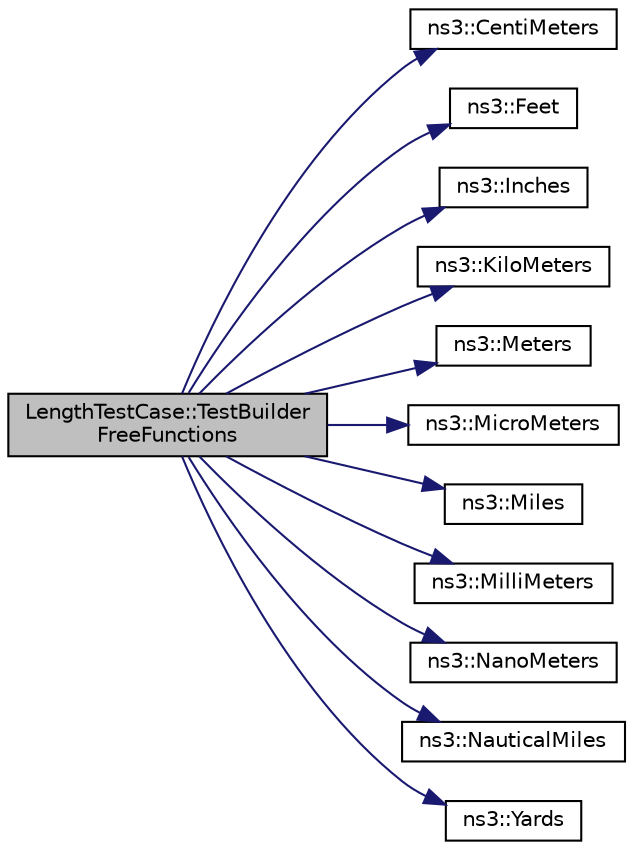 digraph "LengthTestCase::TestBuilderFreeFunctions"
{
 // LATEX_PDF_SIZE
  edge [fontname="Helvetica",fontsize="10",labelfontname="Helvetica",labelfontsize="10"];
  node [fontname="Helvetica",fontsize="10",shape=record];
  rankdir="LR";
  Node1 [label="LengthTestCase::TestBuilder\lFreeFunctions",height=0.2,width=0.4,color="black", fillcolor="grey75", style="filled", fontcolor="black",tooltip="Test constructing length objects using the builder free functions."];
  Node1 -> Node2 [color="midnightblue",fontsize="10",style="solid",fontname="Helvetica"];
  Node2 [label="ns3::CentiMeters",height=0.2,width=0.4,color="black", fillcolor="white", style="filled",URL="$group__length.html#ga7ffe6fdd183a3dcff17480dfcb1744af",tooltip="This function provides a string parsing method that does not rely on istream, which has been found to..."];
  Node1 -> Node3 [color="midnightblue",fontsize="10",style="solid",fontname="Helvetica"];
  Node3 [label="ns3::Feet",height=0.2,width=0.4,color="black", fillcolor="white", style="filled",URL="$group__length.html#ga42279210c16673dcc977afb3a4940017",tooltip="This function provides a string parsing method that does not rely on istream, which has been found to..."];
  Node1 -> Node4 [color="midnightblue",fontsize="10",style="solid",fontname="Helvetica"];
  Node4 [label="ns3::Inches",height=0.2,width=0.4,color="black", fillcolor="white", style="filled",URL="$group__length.html#ga8fd981ef265f71cea04b334d3a72fc6e",tooltip="This function provides a string parsing method that does not rely on istream, which has been found to..."];
  Node1 -> Node5 [color="midnightblue",fontsize="10",style="solid",fontname="Helvetica"];
  Node5 [label="ns3::KiloMeters",height=0.2,width=0.4,color="black", fillcolor="white", style="filled",URL="$group__length.html#ga0aaf9b99cb827935faef9ba1b77177ab",tooltip="This function provides a string parsing method that does not rely on istream, which has been found to..."];
  Node1 -> Node6 [color="midnightblue",fontsize="10",style="solid",fontname="Helvetica"];
  Node6 [label="ns3::Meters",height=0.2,width=0.4,color="black", fillcolor="white", style="filled",URL="$group__length.html#ga76d9d2ee271ce83afdc9fc299a1c0086",tooltip="This function provides a string parsing method that does not rely on istream, which has been found to..."];
  Node1 -> Node7 [color="midnightblue",fontsize="10",style="solid",fontname="Helvetica"];
  Node7 [label="ns3::MicroMeters",height=0.2,width=0.4,color="black", fillcolor="white", style="filled",URL="$group__length.html#ga53c8185d349683e02f051879047668cd",tooltip="This function provides a string parsing method that does not rely on istream, which has been found to..."];
  Node1 -> Node8 [color="midnightblue",fontsize="10",style="solid",fontname="Helvetica"];
  Node8 [label="ns3::Miles",height=0.2,width=0.4,color="black", fillcolor="white", style="filled",URL="$group__length.html#ga661f443439862d2bc9158f7a83059623",tooltip="This function provides a string parsing method that does not rely on istream, which has been found to..."];
  Node1 -> Node9 [color="midnightblue",fontsize="10",style="solid",fontname="Helvetica"];
  Node9 [label="ns3::MilliMeters",height=0.2,width=0.4,color="black", fillcolor="white", style="filled",URL="$group__length.html#ga135b9a6dd910ec3f02ad12db30fdd47a",tooltip="This function provides a string parsing method that does not rely on istream, which has been found to..."];
  Node1 -> Node10 [color="midnightblue",fontsize="10",style="solid",fontname="Helvetica"];
  Node10 [label="ns3::NanoMeters",height=0.2,width=0.4,color="black", fillcolor="white", style="filled",URL="$group__length.html#ga8da1a56f48912203bdf1c9a0842e74c2",tooltip="This function provides a string parsing method that does not rely on istream, which has been found to..."];
  Node1 -> Node11 [color="midnightblue",fontsize="10",style="solid",fontname="Helvetica"];
  Node11 [label="ns3::NauticalMiles",height=0.2,width=0.4,color="black", fillcolor="white", style="filled",URL="$group__length.html#ga2e94f5e89fa7ecd85fb22e27996cd6c0",tooltip="This function provides a string parsing method that does not rely on istream, which has been found to..."];
  Node1 -> Node12 [color="midnightblue",fontsize="10",style="solid",fontname="Helvetica"];
  Node12 [label="ns3::Yards",height=0.2,width=0.4,color="black", fillcolor="white", style="filled",URL="$group__length.html#ga416bab138fbdcedfb89d996a2fac477b",tooltip="This function provides a string parsing method that does not rely on istream, which has been found to..."];
}
